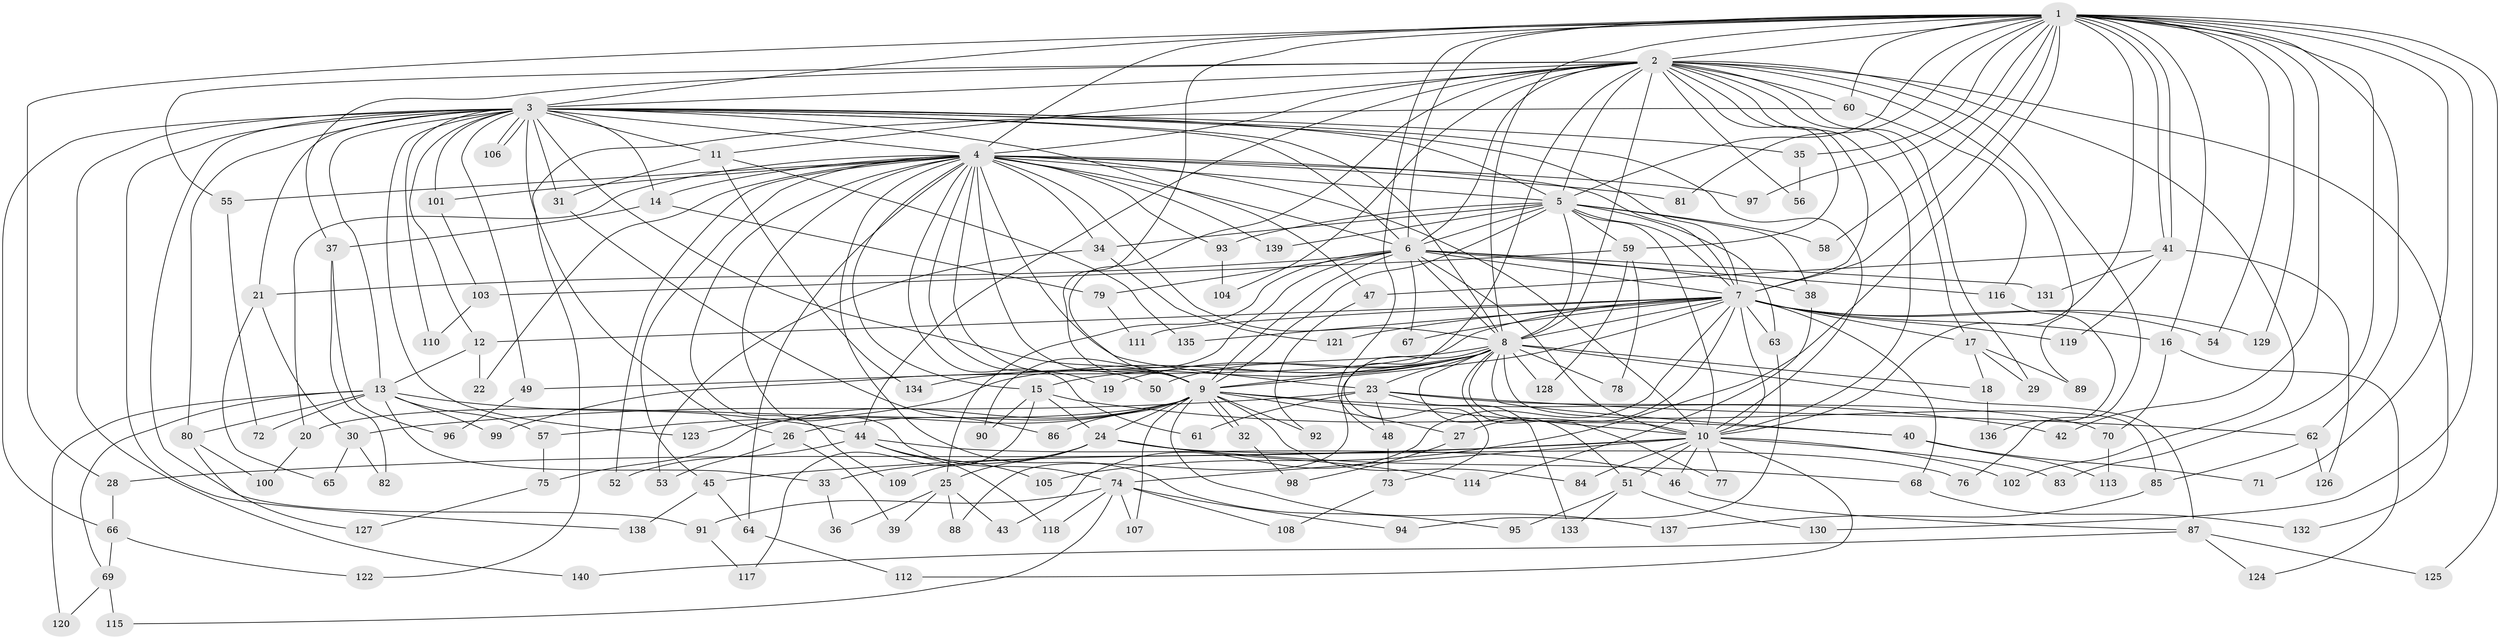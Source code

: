 // coarse degree distribution, {22: 0.02, 19: 0.01, 27: 0.02, 26: 0.01, 18: 0.01, 4: 0.1, 11: 0.01, 7: 0.02, 5: 0.06, 3: 0.15, 2: 0.53, 9: 0.02, 6: 0.02, 8: 0.01, 1: 0.01}
// Generated by graph-tools (version 1.1) at 2025/49/03/04/25 22:49:38]
// undirected, 140 vertices, 305 edges
graph export_dot {
  node [color=gray90,style=filled];
  1;
  2;
  3;
  4;
  5;
  6;
  7;
  8;
  9;
  10;
  11;
  12;
  13;
  14;
  15;
  16;
  17;
  18;
  19;
  20;
  21;
  22;
  23;
  24;
  25;
  26;
  27;
  28;
  29;
  30;
  31;
  32;
  33;
  34;
  35;
  36;
  37;
  38;
  39;
  40;
  41;
  42;
  43;
  44;
  45;
  46;
  47;
  48;
  49;
  50;
  51;
  52;
  53;
  54;
  55;
  56;
  57;
  58;
  59;
  60;
  61;
  62;
  63;
  64;
  65;
  66;
  67;
  68;
  69;
  70;
  71;
  72;
  73;
  74;
  75;
  76;
  77;
  78;
  79;
  80;
  81;
  82;
  83;
  84;
  85;
  86;
  87;
  88;
  89;
  90;
  91;
  92;
  93;
  94;
  95;
  96;
  97;
  98;
  99;
  100;
  101;
  102;
  103;
  104;
  105;
  106;
  107;
  108;
  109;
  110;
  111;
  112;
  113;
  114;
  115;
  116;
  117;
  118;
  119;
  120;
  121;
  122;
  123;
  124;
  125;
  126;
  127;
  128;
  129;
  130;
  131;
  132;
  133;
  134;
  135;
  136;
  137;
  138;
  139;
  140;
  1 -- 2;
  1 -- 3;
  1 -- 4;
  1 -- 5;
  1 -- 6;
  1 -- 7;
  1 -- 8;
  1 -- 9;
  1 -- 10;
  1 -- 16;
  1 -- 28;
  1 -- 35;
  1 -- 41;
  1 -- 41;
  1 -- 42;
  1 -- 48;
  1 -- 54;
  1 -- 58;
  1 -- 60;
  1 -- 62;
  1 -- 71;
  1 -- 81;
  1 -- 83;
  1 -- 97;
  1 -- 105;
  1 -- 125;
  1 -- 129;
  1 -- 130;
  2 -- 3;
  2 -- 4;
  2 -- 5;
  2 -- 6;
  2 -- 7;
  2 -- 8;
  2 -- 9;
  2 -- 10;
  2 -- 11;
  2 -- 17;
  2 -- 29;
  2 -- 37;
  2 -- 44;
  2 -- 55;
  2 -- 56;
  2 -- 59;
  2 -- 60;
  2 -- 73;
  2 -- 76;
  2 -- 89;
  2 -- 102;
  2 -- 104;
  2 -- 132;
  3 -- 4;
  3 -- 5;
  3 -- 6;
  3 -- 7;
  3 -- 8;
  3 -- 9;
  3 -- 10;
  3 -- 11;
  3 -- 12;
  3 -- 13;
  3 -- 14;
  3 -- 21;
  3 -- 26;
  3 -- 31;
  3 -- 35;
  3 -- 47;
  3 -- 49;
  3 -- 66;
  3 -- 80;
  3 -- 91;
  3 -- 101;
  3 -- 106;
  3 -- 106;
  3 -- 110;
  3 -- 123;
  3 -- 138;
  3 -- 140;
  4 -- 5;
  4 -- 6;
  4 -- 7;
  4 -- 8;
  4 -- 9;
  4 -- 10;
  4 -- 14;
  4 -- 15;
  4 -- 19;
  4 -- 20;
  4 -- 22;
  4 -- 23;
  4 -- 34;
  4 -- 45;
  4 -- 50;
  4 -- 52;
  4 -- 55;
  4 -- 61;
  4 -- 64;
  4 -- 74;
  4 -- 81;
  4 -- 93;
  4 -- 95;
  4 -- 97;
  4 -- 101;
  4 -- 109;
  4 -- 139;
  5 -- 6;
  5 -- 7;
  5 -- 8;
  5 -- 9;
  5 -- 10;
  5 -- 34;
  5 -- 38;
  5 -- 58;
  5 -- 59;
  5 -- 63;
  5 -- 93;
  5 -- 139;
  6 -- 7;
  6 -- 8;
  6 -- 9;
  6 -- 10;
  6 -- 21;
  6 -- 25;
  6 -- 38;
  6 -- 67;
  6 -- 79;
  6 -- 90;
  6 -- 116;
  6 -- 131;
  7 -- 8;
  7 -- 9;
  7 -- 10;
  7 -- 12;
  7 -- 16;
  7 -- 17;
  7 -- 27;
  7 -- 43;
  7 -- 54;
  7 -- 63;
  7 -- 67;
  7 -- 68;
  7 -- 99;
  7 -- 111;
  7 -- 119;
  7 -- 121;
  7 -- 129;
  7 -- 135;
  8 -- 9;
  8 -- 10;
  8 -- 15;
  8 -- 18;
  8 -- 19;
  8 -- 23;
  8 -- 40;
  8 -- 49;
  8 -- 50;
  8 -- 51;
  8 -- 57;
  8 -- 77;
  8 -- 78;
  8 -- 85;
  8 -- 87;
  8 -- 88;
  8 -- 128;
  8 -- 134;
  9 -- 10;
  9 -- 20;
  9 -- 24;
  9 -- 26;
  9 -- 27;
  9 -- 32;
  9 -- 32;
  9 -- 42;
  9 -- 75;
  9 -- 84;
  9 -- 86;
  9 -- 92;
  9 -- 107;
  9 -- 123;
  9 -- 137;
  10 -- 28;
  10 -- 45;
  10 -- 46;
  10 -- 51;
  10 -- 74;
  10 -- 77;
  10 -- 83;
  10 -- 84;
  10 -- 102;
  10 -- 112;
  11 -- 31;
  11 -- 134;
  11 -- 135;
  12 -- 13;
  12 -- 22;
  13 -- 33;
  13 -- 44;
  13 -- 57;
  13 -- 69;
  13 -- 72;
  13 -- 80;
  13 -- 99;
  13 -- 120;
  14 -- 37;
  14 -- 79;
  15 -- 24;
  15 -- 40;
  15 -- 90;
  15 -- 117;
  16 -- 70;
  16 -- 124;
  17 -- 18;
  17 -- 29;
  17 -- 89;
  18 -- 136;
  20 -- 100;
  21 -- 30;
  21 -- 65;
  23 -- 30;
  23 -- 48;
  23 -- 61;
  23 -- 62;
  23 -- 70;
  23 -- 133;
  24 -- 25;
  24 -- 33;
  24 -- 68;
  24 -- 76;
  24 -- 109;
  24 -- 114;
  25 -- 36;
  25 -- 39;
  25 -- 43;
  25 -- 88;
  26 -- 39;
  26 -- 53;
  27 -- 98;
  28 -- 66;
  30 -- 65;
  30 -- 82;
  31 -- 86;
  32 -- 98;
  33 -- 36;
  34 -- 53;
  34 -- 121;
  35 -- 56;
  37 -- 82;
  37 -- 96;
  38 -- 114;
  40 -- 71;
  40 -- 113;
  41 -- 47;
  41 -- 119;
  41 -- 126;
  41 -- 131;
  44 -- 46;
  44 -- 52;
  44 -- 105;
  44 -- 118;
  45 -- 64;
  45 -- 138;
  46 -- 87;
  47 -- 92;
  48 -- 73;
  49 -- 96;
  51 -- 95;
  51 -- 130;
  51 -- 133;
  55 -- 72;
  57 -- 75;
  59 -- 78;
  59 -- 103;
  59 -- 128;
  60 -- 116;
  60 -- 122;
  62 -- 85;
  62 -- 126;
  63 -- 94;
  64 -- 112;
  66 -- 69;
  66 -- 122;
  68 -- 132;
  69 -- 115;
  69 -- 120;
  70 -- 113;
  73 -- 108;
  74 -- 91;
  74 -- 94;
  74 -- 107;
  74 -- 108;
  74 -- 115;
  74 -- 118;
  75 -- 127;
  79 -- 111;
  80 -- 100;
  80 -- 127;
  85 -- 137;
  87 -- 124;
  87 -- 125;
  87 -- 140;
  91 -- 117;
  93 -- 104;
  101 -- 103;
  103 -- 110;
  116 -- 136;
}
